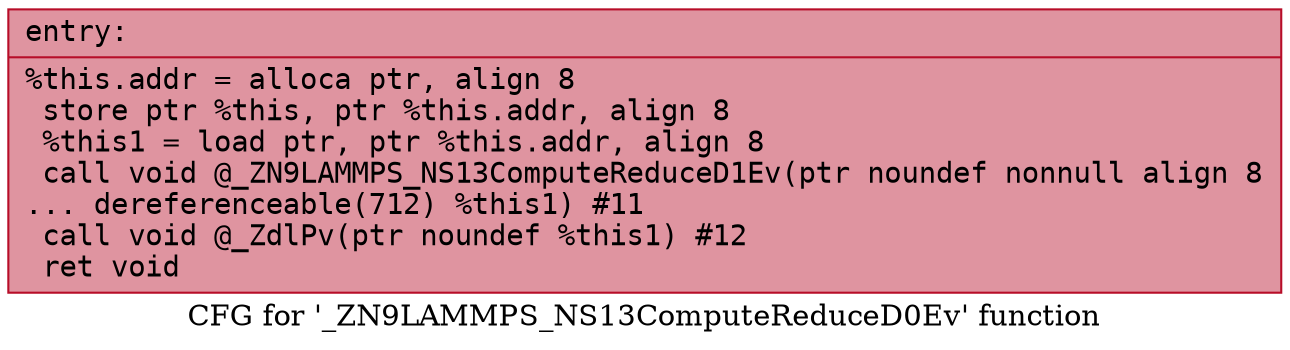 digraph "CFG for '_ZN9LAMMPS_NS13ComputeReduceD0Ev' function" {
	label="CFG for '_ZN9LAMMPS_NS13ComputeReduceD0Ev' function";

	Node0x5591402b5f40 [shape=record,color="#b70d28ff", style=filled, fillcolor="#b70d2870" fontname="Courier",label="{entry:\l|  %this.addr = alloca ptr, align 8\l  store ptr %this, ptr %this.addr, align 8\l  %this1 = load ptr, ptr %this.addr, align 8\l  call void @_ZN9LAMMPS_NS13ComputeReduceD1Ev(ptr noundef nonnull align 8\l... dereferenceable(712) %this1) #11\l  call void @_ZdlPv(ptr noundef %this1) #12\l  ret void\l}"];
}
